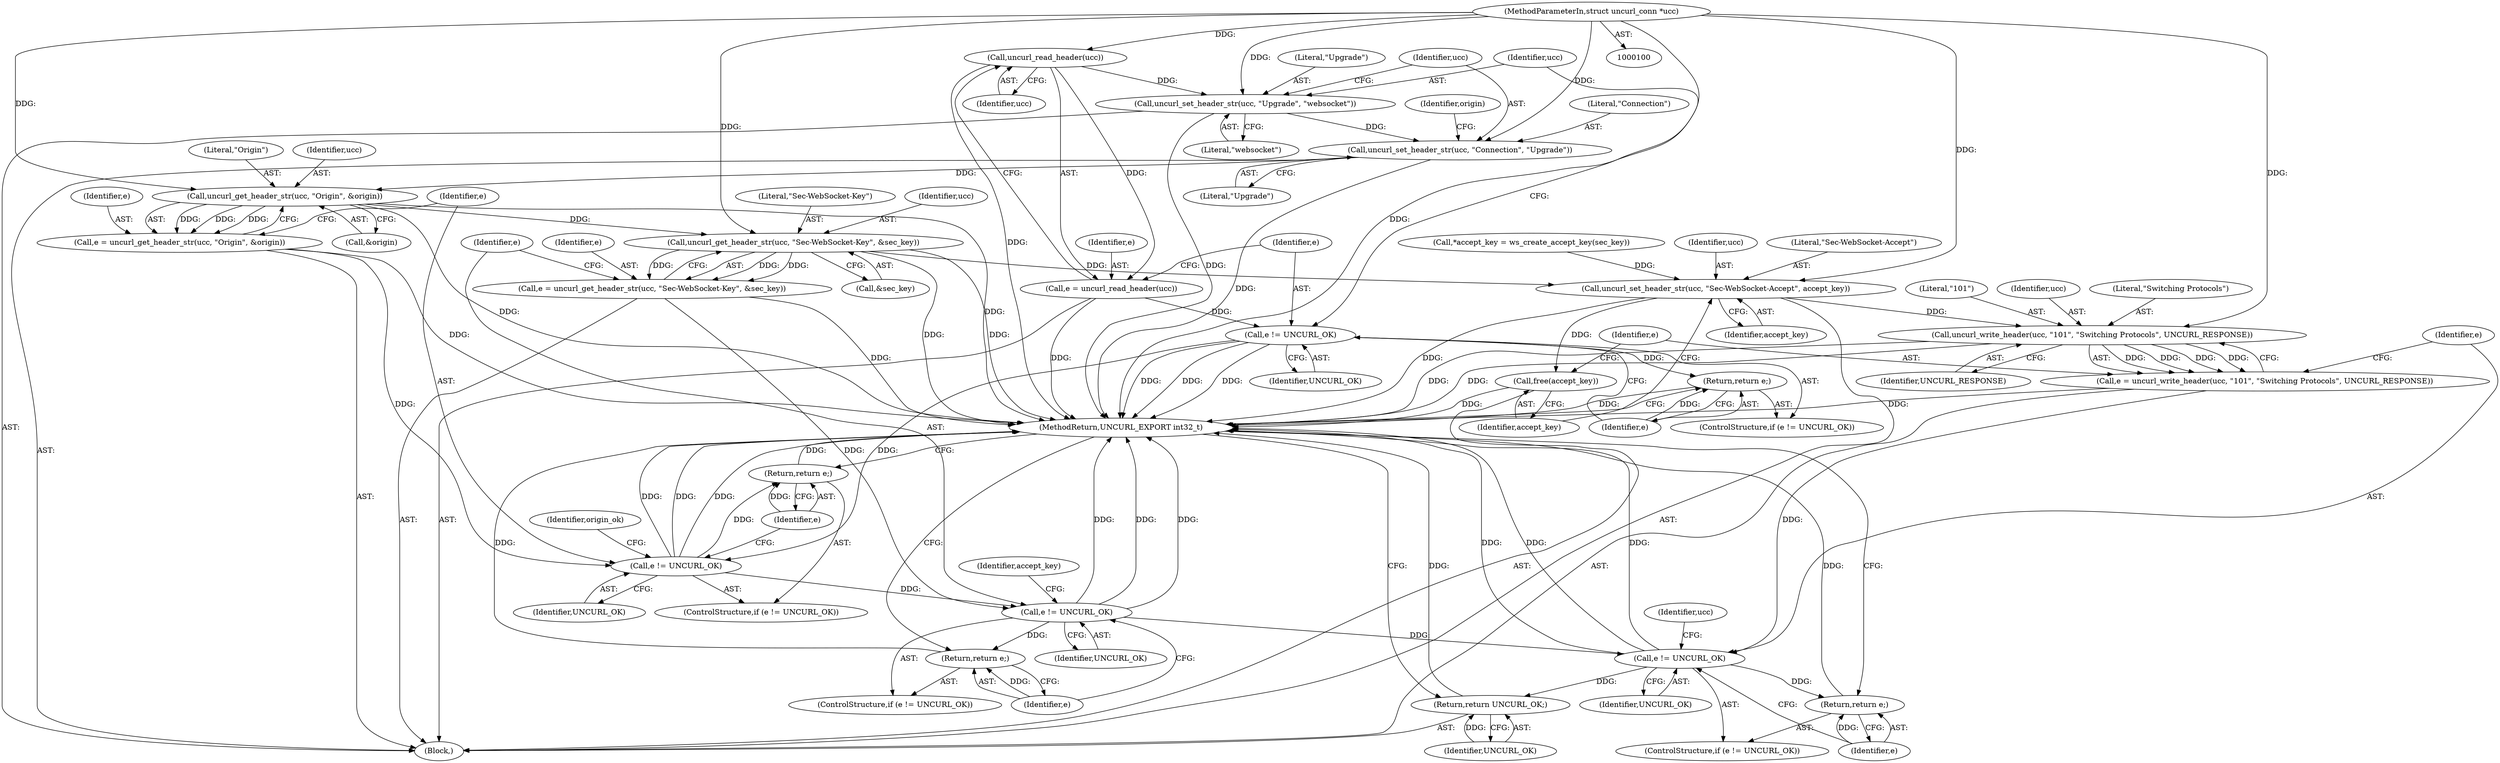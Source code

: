 digraph "0_uncurl_448cd13e7b18c83855d706c564341ddd1e38e769@API" {
"1000108" [label="(Call,uncurl_read_header(ucc))"];
"1000101" [label="(MethodParameterIn,struct uncurl_conn *ucc)"];
"1000106" [label="(Call,e = uncurl_read_header(ucc))"];
"1000111" [label="(Call,e != UNCURL_OK)"];
"1000114" [label="(Return,return e;)"];
"1000136" [label="(Call,e != UNCURL_OK)"];
"1000139" [label="(Return,return e;)"];
"1000183" [label="(Call,e != UNCURL_OK)"];
"1000186" [label="(Return,return e;)"];
"1000207" [label="(Call,e != UNCURL_OK)"];
"1000210" [label="(Return,return e;)"];
"1000217" [label="(Return,return UNCURL_OK;)"];
"1000116" [label="(Call,uncurl_set_header_str(ucc, \"Upgrade\", \"websocket\"))"];
"1000120" [label="(Call,uncurl_set_header_str(ucc, \"Connection\", \"Upgrade\"))"];
"1000130" [label="(Call,uncurl_get_header_str(ucc, \"Origin\", &origin))"];
"1000128" [label="(Call,e = uncurl_get_header_str(ucc, \"Origin\", &origin))"];
"1000177" [label="(Call,uncurl_get_header_str(ucc, \"Sec-WebSocket-Key\", &sec_key))"];
"1000175" [label="(Call,e = uncurl_get_header_str(ucc, \"Sec-WebSocket-Key\", &sec_key))"];
"1000193" [label="(Call,uncurl_set_header_str(ucc, \"Sec-WebSocket-Accept\", accept_key))"];
"1000197" [label="(Call,free(accept_key))"];
"1000201" [label="(Call,uncurl_write_header(ucc, \"101\", \"Switching Protocols\", UNCURL_RESPONSE))"];
"1000199" [label="(Call,e = uncurl_write_header(ucc, \"101\", \"Switching Protocols\", UNCURL_RESPONSE))"];
"1000108" [label="(Call,uncurl_read_header(ucc))"];
"1000116" [label="(Call,uncurl_set_header_str(ucc, \"Upgrade\", \"websocket\"))"];
"1000130" [label="(Call,uncurl_get_header_str(ucc, \"Origin\", &origin))"];
"1000206" [label="(ControlStructure,if (e != UNCURL_OK))"];
"1000184" [label="(Identifier,e)"];
"1000189" [label="(Call,*accept_key = ws_create_accept_key(sec_key))"];
"1000109" [label="(Identifier,ucc)"];
"1000111" [label="(Call,e != UNCURL_OK)"];
"1000117" [label="(Identifier,ucc)"];
"1000138" [label="(Identifier,UNCURL_OK)"];
"1000219" [label="(MethodReturn,UNCURL_EXPORT int32_t)"];
"1000106" [label="(Call,e = uncurl_read_header(ucc))"];
"1000101" [label="(MethodParameterIn,struct uncurl_conn *ucc)"];
"1000182" [label="(ControlStructure,if (e != UNCURL_OK))"];
"1000199" [label="(Call,e = uncurl_write_header(ucc, \"101\", \"Switching Protocols\", UNCURL_RESPONSE))"];
"1000179" [label="(Literal,\"Sec-WebSocket-Key\")"];
"1000204" [label="(Literal,\"Switching Protocols\")"];
"1000114" [label="(Return,return e;)"];
"1000197" [label="(Call,free(accept_key))"];
"1000136" [label="(Call,e != UNCURL_OK)"];
"1000120" [label="(Call,uncurl_set_header_str(ucc, \"Connection\", \"Upgrade\"))"];
"1000110" [label="(ControlStructure,if (e != UNCURL_OK))"];
"1000115" [label="(Identifier,e)"];
"1000180" [label="(Call,&sec_key)"];
"1000196" [label="(Identifier,accept_key)"];
"1000194" [label="(Identifier,ucc)"];
"1000205" [label="(Identifier,UNCURL_RESPONSE)"];
"1000119" [label="(Literal,\"websocket\")"];
"1000133" [label="(Call,&origin)"];
"1000113" [label="(Identifier,UNCURL_OK)"];
"1000207" [label="(Call,e != UNCURL_OK)"];
"1000118" [label="(Literal,\"Upgrade\")"];
"1000193" [label="(Call,uncurl_set_header_str(ucc, \"Sec-WebSocket-Accept\", accept_key))"];
"1000135" [label="(ControlStructure,if (e != UNCURL_OK))"];
"1000178" [label="(Identifier,ucc)"];
"1000123" [label="(Literal,\"Upgrade\")"];
"1000190" [label="(Identifier,accept_key)"];
"1000129" [label="(Identifier,e)"];
"1000186" [label="(Return,return e;)"];
"1000208" [label="(Identifier,e)"];
"1000137" [label="(Identifier,e)"];
"1000176" [label="(Identifier,e)"];
"1000187" [label="(Identifier,e)"];
"1000131" [label="(Identifier,ucc)"];
"1000211" [label="(Identifier,e)"];
"1000112" [label="(Identifier,e)"];
"1000200" [label="(Identifier,e)"];
"1000128" [label="(Call,e = uncurl_get_header_str(ucc, \"Origin\", &origin))"];
"1000175" [label="(Call,e = uncurl_get_header_str(ucc, \"Sec-WebSocket-Key\", &sec_key))"];
"1000198" [label="(Identifier,accept_key)"];
"1000217" [label="(Return,return UNCURL_OK;)"];
"1000183" [label="(Call,e != UNCURL_OK)"];
"1000195" [label="(Literal,\"Sec-WebSocket-Accept\")"];
"1000210" [label="(Return,return e;)"];
"1000218" [label="(Identifier,UNCURL_OK)"];
"1000107" [label="(Identifier,e)"];
"1000185" [label="(Identifier,UNCURL_OK)"];
"1000214" [label="(Identifier,ucc)"];
"1000201" [label="(Call,uncurl_write_header(ucc, \"101\", \"Switching Protocols\", UNCURL_RESPONSE))"];
"1000203" [label="(Literal,\"101\")"];
"1000177" [label="(Call,uncurl_get_header_str(ucc, \"Sec-WebSocket-Key\", &sec_key))"];
"1000209" [label="(Identifier,UNCURL_OK)"];
"1000121" [label="(Identifier,ucc)"];
"1000139" [label="(Return,return e;)"];
"1000122" [label="(Literal,\"Connection\")"];
"1000202" [label="(Identifier,ucc)"];
"1000143" [label="(Identifier,origin_ok)"];
"1000126" [label="(Identifier,origin)"];
"1000104" [label="(Block,)"];
"1000132" [label="(Literal,\"Origin\")"];
"1000140" [label="(Identifier,e)"];
"1000108" -> "1000106"  [label="AST: "];
"1000108" -> "1000109"  [label="CFG: "];
"1000109" -> "1000108"  [label="AST: "];
"1000106" -> "1000108"  [label="CFG: "];
"1000108" -> "1000219"  [label="DDG: "];
"1000108" -> "1000106"  [label="DDG: "];
"1000101" -> "1000108"  [label="DDG: "];
"1000108" -> "1000116"  [label="DDG: "];
"1000101" -> "1000100"  [label="AST: "];
"1000101" -> "1000219"  [label="DDG: "];
"1000101" -> "1000116"  [label="DDG: "];
"1000101" -> "1000120"  [label="DDG: "];
"1000101" -> "1000130"  [label="DDG: "];
"1000101" -> "1000177"  [label="DDG: "];
"1000101" -> "1000193"  [label="DDG: "];
"1000101" -> "1000201"  [label="DDG: "];
"1000106" -> "1000104"  [label="AST: "];
"1000107" -> "1000106"  [label="AST: "];
"1000112" -> "1000106"  [label="CFG: "];
"1000106" -> "1000219"  [label="DDG: "];
"1000106" -> "1000111"  [label="DDG: "];
"1000111" -> "1000110"  [label="AST: "];
"1000111" -> "1000113"  [label="CFG: "];
"1000112" -> "1000111"  [label="AST: "];
"1000113" -> "1000111"  [label="AST: "];
"1000115" -> "1000111"  [label="CFG: "];
"1000117" -> "1000111"  [label="CFG: "];
"1000111" -> "1000219"  [label="DDG: "];
"1000111" -> "1000219"  [label="DDG: "];
"1000111" -> "1000219"  [label="DDG: "];
"1000111" -> "1000114"  [label="DDG: "];
"1000111" -> "1000136"  [label="DDG: "];
"1000114" -> "1000110"  [label="AST: "];
"1000114" -> "1000115"  [label="CFG: "];
"1000115" -> "1000114"  [label="AST: "];
"1000219" -> "1000114"  [label="CFG: "];
"1000114" -> "1000219"  [label="DDG: "];
"1000115" -> "1000114"  [label="DDG: "];
"1000136" -> "1000135"  [label="AST: "];
"1000136" -> "1000138"  [label="CFG: "];
"1000137" -> "1000136"  [label="AST: "];
"1000138" -> "1000136"  [label="AST: "];
"1000140" -> "1000136"  [label="CFG: "];
"1000143" -> "1000136"  [label="CFG: "];
"1000136" -> "1000219"  [label="DDG: "];
"1000136" -> "1000219"  [label="DDG: "];
"1000136" -> "1000219"  [label="DDG: "];
"1000128" -> "1000136"  [label="DDG: "];
"1000136" -> "1000139"  [label="DDG: "];
"1000136" -> "1000183"  [label="DDG: "];
"1000139" -> "1000135"  [label="AST: "];
"1000139" -> "1000140"  [label="CFG: "];
"1000140" -> "1000139"  [label="AST: "];
"1000219" -> "1000139"  [label="CFG: "];
"1000139" -> "1000219"  [label="DDG: "];
"1000140" -> "1000139"  [label="DDG: "];
"1000183" -> "1000182"  [label="AST: "];
"1000183" -> "1000185"  [label="CFG: "];
"1000184" -> "1000183"  [label="AST: "];
"1000185" -> "1000183"  [label="AST: "];
"1000187" -> "1000183"  [label="CFG: "];
"1000190" -> "1000183"  [label="CFG: "];
"1000183" -> "1000219"  [label="DDG: "];
"1000183" -> "1000219"  [label="DDG: "];
"1000183" -> "1000219"  [label="DDG: "];
"1000175" -> "1000183"  [label="DDG: "];
"1000183" -> "1000186"  [label="DDG: "];
"1000183" -> "1000207"  [label="DDG: "];
"1000186" -> "1000182"  [label="AST: "];
"1000186" -> "1000187"  [label="CFG: "];
"1000187" -> "1000186"  [label="AST: "];
"1000219" -> "1000186"  [label="CFG: "];
"1000186" -> "1000219"  [label="DDG: "];
"1000187" -> "1000186"  [label="DDG: "];
"1000207" -> "1000206"  [label="AST: "];
"1000207" -> "1000209"  [label="CFG: "];
"1000208" -> "1000207"  [label="AST: "];
"1000209" -> "1000207"  [label="AST: "];
"1000211" -> "1000207"  [label="CFG: "];
"1000214" -> "1000207"  [label="CFG: "];
"1000207" -> "1000219"  [label="DDG: "];
"1000207" -> "1000219"  [label="DDG: "];
"1000207" -> "1000219"  [label="DDG: "];
"1000199" -> "1000207"  [label="DDG: "];
"1000207" -> "1000210"  [label="DDG: "];
"1000207" -> "1000217"  [label="DDG: "];
"1000210" -> "1000206"  [label="AST: "];
"1000210" -> "1000211"  [label="CFG: "];
"1000211" -> "1000210"  [label="AST: "];
"1000219" -> "1000210"  [label="CFG: "];
"1000210" -> "1000219"  [label="DDG: "];
"1000211" -> "1000210"  [label="DDG: "];
"1000217" -> "1000104"  [label="AST: "];
"1000217" -> "1000218"  [label="CFG: "];
"1000218" -> "1000217"  [label="AST: "];
"1000219" -> "1000217"  [label="CFG: "];
"1000217" -> "1000219"  [label="DDG: "];
"1000218" -> "1000217"  [label="DDG: "];
"1000116" -> "1000104"  [label="AST: "];
"1000116" -> "1000119"  [label="CFG: "];
"1000117" -> "1000116"  [label="AST: "];
"1000118" -> "1000116"  [label="AST: "];
"1000119" -> "1000116"  [label="AST: "];
"1000121" -> "1000116"  [label="CFG: "];
"1000116" -> "1000219"  [label="DDG: "];
"1000116" -> "1000120"  [label="DDG: "];
"1000120" -> "1000104"  [label="AST: "];
"1000120" -> "1000123"  [label="CFG: "];
"1000121" -> "1000120"  [label="AST: "];
"1000122" -> "1000120"  [label="AST: "];
"1000123" -> "1000120"  [label="AST: "];
"1000126" -> "1000120"  [label="CFG: "];
"1000120" -> "1000219"  [label="DDG: "];
"1000120" -> "1000130"  [label="DDG: "];
"1000130" -> "1000128"  [label="AST: "];
"1000130" -> "1000133"  [label="CFG: "];
"1000131" -> "1000130"  [label="AST: "];
"1000132" -> "1000130"  [label="AST: "];
"1000133" -> "1000130"  [label="AST: "];
"1000128" -> "1000130"  [label="CFG: "];
"1000130" -> "1000219"  [label="DDG: "];
"1000130" -> "1000219"  [label="DDG: "];
"1000130" -> "1000128"  [label="DDG: "];
"1000130" -> "1000128"  [label="DDG: "];
"1000130" -> "1000128"  [label="DDG: "];
"1000130" -> "1000177"  [label="DDG: "];
"1000128" -> "1000104"  [label="AST: "];
"1000129" -> "1000128"  [label="AST: "];
"1000137" -> "1000128"  [label="CFG: "];
"1000128" -> "1000219"  [label="DDG: "];
"1000177" -> "1000175"  [label="AST: "];
"1000177" -> "1000180"  [label="CFG: "];
"1000178" -> "1000177"  [label="AST: "];
"1000179" -> "1000177"  [label="AST: "];
"1000180" -> "1000177"  [label="AST: "];
"1000175" -> "1000177"  [label="CFG: "];
"1000177" -> "1000219"  [label="DDG: "];
"1000177" -> "1000219"  [label="DDG: "];
"1000177" -> "1000175"  [label="DDG: "];
"1000177" -> "1000175"  [label="DDG: "];
"1000177" -> "1000175"  [label="DDG: "];
"1000177" -> "1000193"  [label="DDG: "];
"1000175" -> "1000104"  [label="AST: "];
"1000176" -> "1000175"  [label="AST: "];
"1000184" -> "1000175"  [label="CFG: "];
"1000175" -> "1000219"  [label="DDG: "];
"1000193" -> "1000104"  [label="AST: "];
"1000193" -> "1000196"  [label="CFG: "];
"1000194" -> "1000193"  [label="AST: "];
"1000195" -> "1000193"  [label="AST: "];
"1000196" -> "1000193"  [label="AST: "];
"1000198" -> "1000193"  [label="CFG: "];
"1000193" -> "1000219"  [label="DDG: "];
"1000189" -> "1000193"  [label="DDG: "];
"1000193" -> "1000197"  [label="DDG: "];
"1000193" -> "1000201"  [label="DDG: "];
"1000197" -> "1000104"  [label="AST: "];
"1000197" -> "1000198"  [label="CFG: "];
"1000198" -> "1000197"  [label="AST: "];
"1000200" -> "1000197"  [label="CFG: "];
"1000197" -> "1000219"  [label="DDG: "];
"1000201" -> "1000199"  [label="AST: "];
"1000201" -> "1000205"  [label="CFG: "];
"1000202" -> "1000201"  [label="AST: "];
"1000203" -> "1000201"  [label="AST: "];
"1000204" -> "1000201"  [label="AST: "];
"1000205" -> "1000201"  [label="AST: "];
"1000199" -> "1000201"  [label="CFG: "];
"1000201" -> "1000219"  [label="DDG: "];
"1000201" -> "1000219"  [label="DDG: "];
"1000201" -> "1000199"  [label="DDG: "];
"1000201" -> "1000199"  [label="DDG: "];
"1000201" -> "1000199"  [label="DDG: "];
"1000201" -> "1000199"  [label="DDG: "];
"1000199" -> "1000104"  [label="AST: "];
"1000200" -> "1000199"  [label="AST: "];
"1000208" -> "1000199"  [label="CFG: "];
"1000199" -> "1000219"  [label="DDG: "];
}
